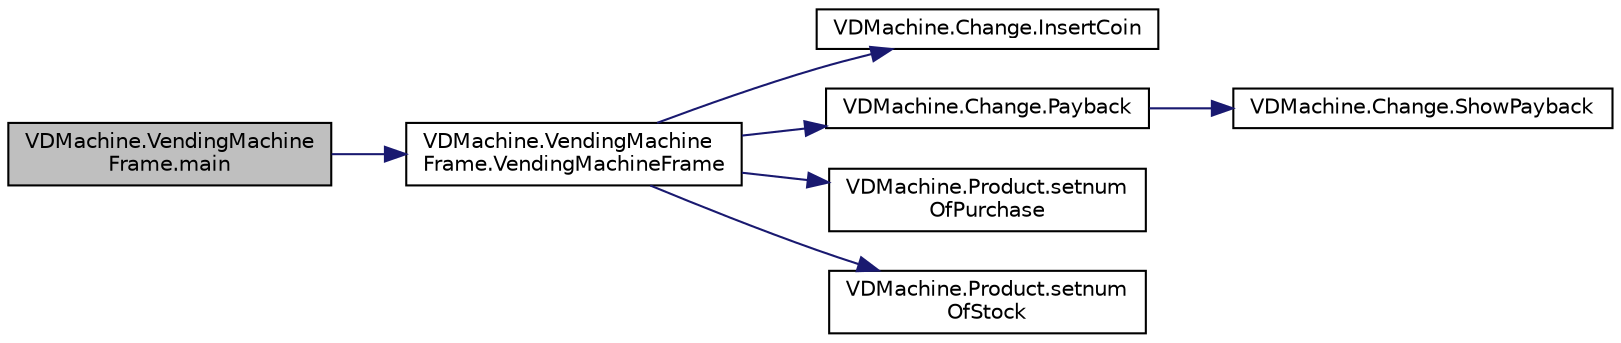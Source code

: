 digraph "VDMachine.VendingMachineFrame.main"
{
  edge [fontname="Helvetica",fontsize="10",labelfontname="Helvetica",labelfontsize="10"];
  node [fontname="Helvetica",fontsize="10",shape=record];
  rankdir="LR";
  Node1 [label="VDMachine.VendingMachine\lFrame.main",height=0.2,width=0.4,color="black", fillcolor="grey75", style="filled", fontcolor="black"];
  Node1 -> Node2 [color="midnightblue",fontsize="10",style="solid",fontname="Helvetica"];
  Node2 [label="VDMachine.VendingMachine\lFrame.VendingMachineFrame",height=0.2,width=0.4,color="black", fillcolor="white", style="filled",URL="$class_v_d_machine_1_1_vending_machine_frame.html#ab7111fa7a43314902474063faf9a530e"];
  Node2 -> Node3 [color="midnightblue",fontsize="10",style="solid",fontname="Helvetica"];
  Node3 [label="VDMachine.Change.InsertCoin",height=0.2,width=0.4,color="black", fillcolor="white", style="filled",URL="$class_v_d_machine_1_1_change.html#a89c6a03f6bd591ee5a48969b1856fe59"];
  Node2 -> Node4 [color="midnightblue",fontsize="10",style="solid",fontname="Helvetica"];
  Node4 [label="VDMachine.Change.Payback",height=0.2,width=0.4,color="black", fillcolor="white", style="filled",URL="$class_v_d_machine_1_1_change.html#ad8db10eb15f9a3ad2411f5a33237f078"];
  Node4 -> Node5 [color="midnightblue",fontsize="10",style="solid",fontname="Helvetica"];
  Node5 [label="VDMachine.Change.ShowPayback",height=0.2,width=0.4,color="black", fillcolor="white", style="filled",URL="$class_v_d_machine_1_1_change.html#a300df3e82a75207104ce53b11528c0e8"];
  Node2 -> Node6 [color="midnightblue",fontsize="10",style="solid",fontname="Helvetica"];
  Node6 [label="VDMachine.Product.setnum\lOfPurchase",height=0.2,width=0.4,color="black", fillcolor="white", style="filled",URL="$class_v_d_machine_1_1_product.html#a80b96d732b8662e04e20b9ac42d341d1"];
  Node2 -> Node7 [color="midnightblue",fontsize="10",style="solid",fontname="Helvetica"];
  Node7 [label="VDMachine.Product.setnum\lOfStock",height=0.2,width=0.4,color="black", fillcolor="white", style="filled",URL="$class_v_d_machine_1_1_product.html#a853bc0832f83adbe94b72c7b0325924c"];
}

